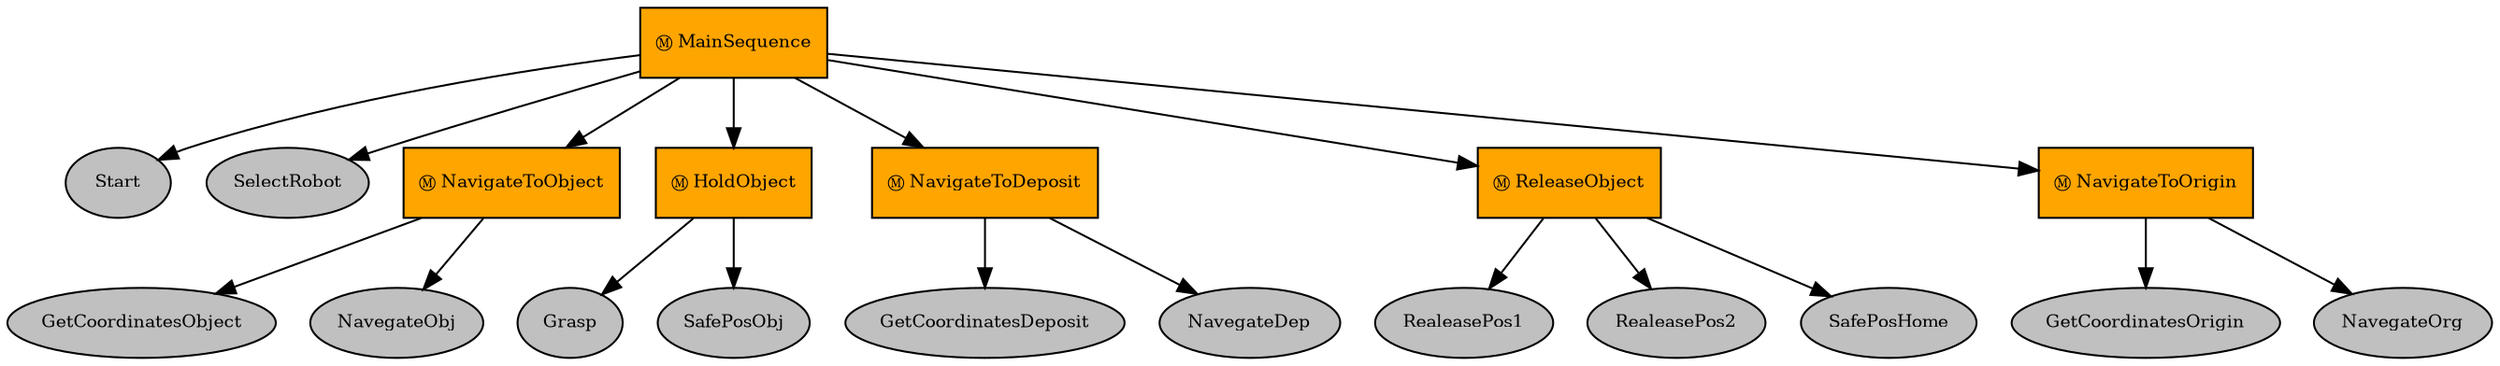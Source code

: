 digraph pastafarianism {
ordering=out;
graph [fontname="times-roman"];
node [fontname="times-roman"];
edge [fontname="times-roman"];
MainSequence [fillcolor=orange, fontcolor=black, fontsize=9, label="Ⓜ MainSequence", shape=box, style=filled];
Start [fillcolor=gray, fontcolor=black, fontsize=9, label=Start, shape=ellipse, style=filled];
MainSequence -> Start;
SelectRobot [fillcolor=gray, fontcolor=black, fontsize=9, label=SelectRobot, shape=ellipse, style=filled];
MainSequence -> SelectRobot;
NavigateToObject [fillcolor=orange, fontcolor=black, fontsize=9, label="Ⓜ NavigateToObject", shape=box, style=filled];
MainSequence -> NavigateToObject;
GetCoordinatesObject [fillcolor=gray, fontcolor=black, fontsize=9, label=GetCoordinatesObject, shape=ellipse, style=filled];
NavigateToObject -> GetCoordinatesObject;
NavegateObj [fillcolor=gray, fontcolor=black, fontsize=9, label=NavegateObj, shape=ellipse, style=filled];
NavigateToObject -> NavegateObj;
HoldObject [fillcolor=orange, fontcolor=black, fontsize=9, label="Ⓜ HoldObject", shape=box, style=filled];
MainSequence -> HoldObject;
Grasp [fillcolor=gray, fontcolor=black, fontsize=9, label=Grasp, shape=ellipse, style=filled];
HoldObject -> Grasp;
SafePosObj [fillcolor=gray, fontcolor=black, fontsize=9, label=SafePosObj, shape=ellipse, style=filled];
HoldObject -> SafePosObj;
NavigateToDeposit [fillcolor=orange, fontcolor=black, fontsize=9, label="Ⓜ NavigateToDeposit", shape=box, style=filled];
MainSequence -> NavigateToDeposit;
GetCoordinatesDeposit [fillcolor=gray, fontcolor=black, fontsize=9, label=GetCoordinatesDeposit, shape=ellipse, style=filled];
NavigateToDeposit -> GetCoordinatesDeposit;
NavegateDep [fillcolor=gray, fontcolor=black, fontsize=9, label=NavegateDep, shape=ellipse, style=filled];
NavigateToDeposit -> NavegateDep;
ReleaseObject [fillcolor=orange, fontcolor=black, fontsize=9, label="Ⓜ ReleaseObject", shape=box, style=filled];
MainSequence -> ReleaseObject;
RealeasePos1 [fillcolor=gray, fontcolor=black, fontsize=9, label=RealeasePos1, shape=ellipse, style=filled];
ReleaseObject -> RealeasePos1;
RealeasePos2 [fillcolor=gray, fontcolor=black, fontsize=9, label=RealeasePos2, shape=ellipse, style=filled];
ReleaseObject -> RealeasePos2;
SafePosHome [fillcolor=gray, fontcolor=black, fontsize=9, label=SafePosHome, shape=ellipse, style=filled];
ReleaseObject -> SafePosHome;
NavigateToOrigin [fillcolor=orange, fontcolor=black, fontsize=9, label="Ⓜ NavigateToOrigin", shape=box, style=filled];
MainSequence -> NavigateToOrigin;
GetCoordinatesOrigin [fillcolor=gray, fontcolor=black, fontsize=9, label=GetCoordinatesOrigin, shape=ellipse, style=filled];
NavigateToOrigin -> GetCoordinatesOrigin;
NavegateOrg [fillcolor=gray, fontcolor=black, fontsize=9, label=NavegateOrg, shape=ellipse, style=filled];
NavigateToOrigin -> NavegateOrg;
}
